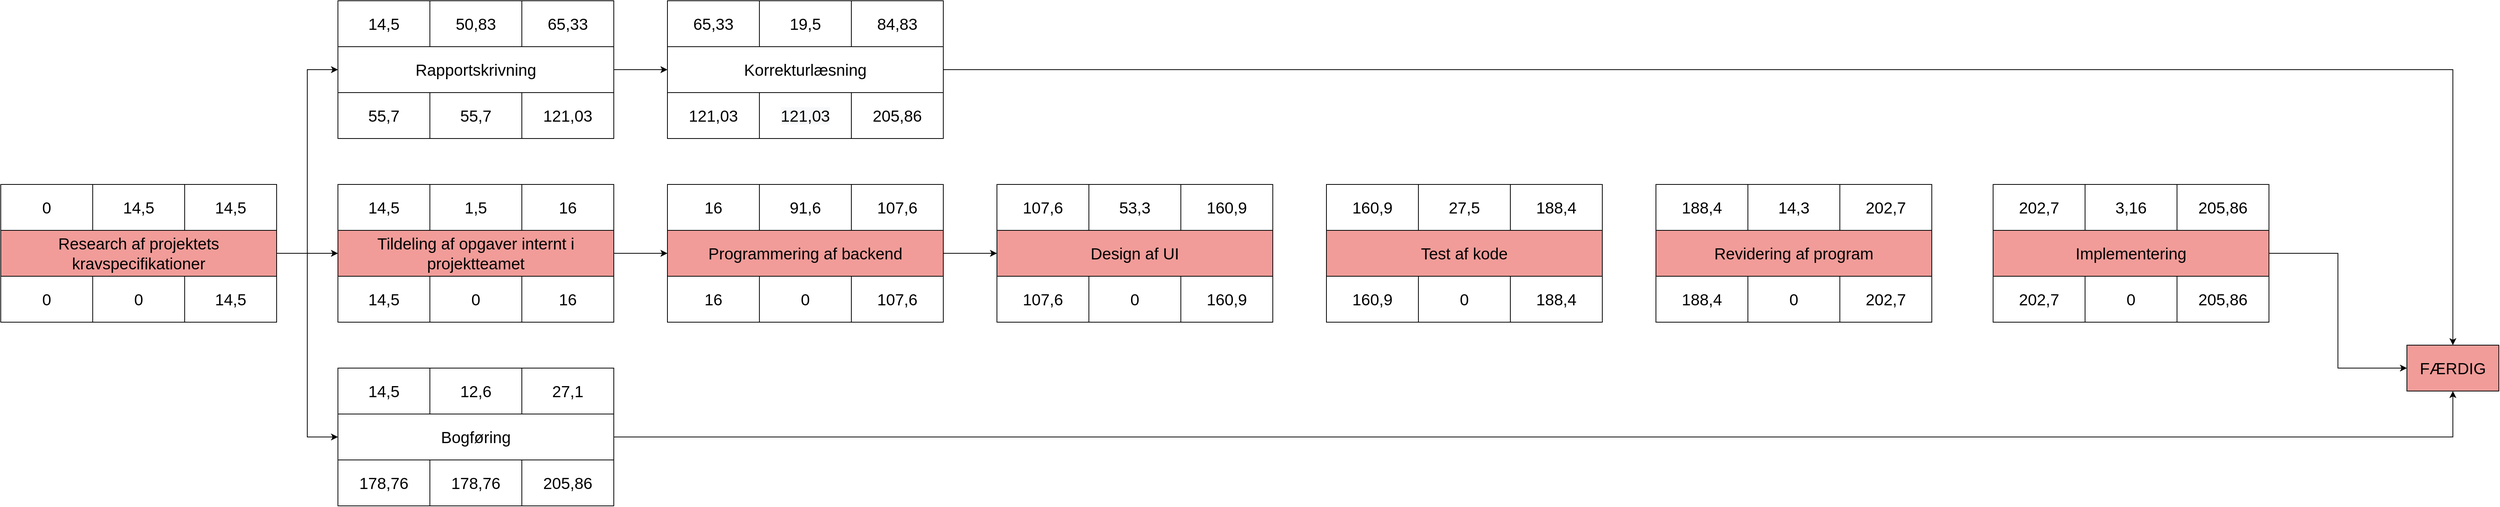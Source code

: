 <mxfile version="16.5.5" type="github">
  <diagram id="prtHgNgQTEPvFCAcTncT" name="Page-1">
    <mxGraphModel dx="862" dy="1696" grid="1" gridSize="10" guides="1" tooltips="1" connect="1" arrows="1" fold="1" page="1" pageScale="1" pageWidth="827" pageHeight="1169" math="0" shadow="0">
      <root>
        <mxCell id="0" />
        <mxCell id="1" parent="0" />
        <mxCell id="6QA2S5ETa-m4IwQLnoBM-4" value="&lt;font style=&quot;font-size: 21px&quot;&gt;0&lt;/font&gt;" style="rounded=0;whiteSpace=wrap;html=1;" parent="1" vertex="1">
          <mxGeometry x="40" y="140" width="120" height="60" as="geometry" />
        </mxCell>
        <mxCell id="6QA2S5ETa-m4IwQLnoBM-5" value="&lt;span style=&quot;font-size: 21px&quot;&gt;14,5&lt;/span&gt;" style="rounded=0;whiteSpace=wrap;html=1;" parent="1" vertex="1">
          <mxGeometry x="160" y="140" width="120" height="60" as="geometry" />
        </mxCell>
        <mxCell id="6QA2S5ETa-m4IwQLnoBM-33" value="" style="edgeStyle=orthogonalEdgeStyle;rounded=0;orthogonalLoop=1;jettySize=auto;html=1;fontSize=17;" parent="1" source="6QA2S5ETa-m4IwQLnoBM-6" target="6QA2S5ETa-m4IwQLnoBM-11" edge="1">
          <mxGeometry relative="1" as="geometry" />
        </mxCell>
        <mxCell id="6QA2S5ETa-m4IwQLnoBM-6" value="&lt;span style=&quot;font-size: 21px&quot;&gt;14,5&lt;/span&gt;" style="rounded=0;whiteSpace=wrap;html=1;" parent="1" vertex="1">
          <mxGeometry x="280" y="140" width="120" height="60" as="geometry" />
        </mxCell>
        <mxCell id="6QA2S5ETa-m4IwQLnoBM-106" style="edgeStyle=orthogonalEdgeStyle;rounded=0;orthogonalLoop=1;jettySize=auto;html=1;entryX=0;entryY=0.5;entryDx=0;entryDy=0;fontSize=21;" parent="1" source="6QA2S5ETa-m4IwQLnoBM-7" target="6QA2S5ETa-m4IwQLnoBM-15" edge="1">
          <mxGeometry relative="1" as="geometry" />
        </mxCell>
        <mxCell id="6QA2S5ETa-m4IwQLnoBM-107" style="edgeStyle=orthogonalEdgeStyle;rounded=0;orthogonalLoop=1;jettySize=auto;html=1;exitX=1;exitY=0.5;exitDx=0;exitDy=0;entryX=0;entryY=0.5;entryDx=0;entryDy=0;fontSize=21;" parent="1" source="6QA2S5ETa-m4IwQLnoBM-7" target="6QA2S5ETa-m4IwQLnoBM-58" edge="1">
          <mxGeometry relative="1" as="geometry">
            <Array as="points">
              <mxPoint x="440" y="230" />
              <mxPoint x="440" y="-10" />
            </Array>
          </mxGeometry>
        </mxCell>
        <mxCell id="6QA2S5ETa-m4IwQLnoBM-108" style="edgeStyle=orthogonalEdgeStyle;rounded=0;orthogonalLoop=1;jettySize=auto;html=1;exitX=1;exitY=0.5;exitDx=0;exitDy=0;entryX=0;entryY=0.5;entryDx=0;entryDy=0;fontSize=21;" parent="1" source="6QA2S5ETa-m4IwQLnoBM-7" target="6QA2S5ETa-m4IwQLnoBM-22" edge="1">
          <mxGeometry relative="1" as="geometry" />
        </mxCell>
        <mxCell id="6QA2S5ETa-m4IwQLnoBM-7" value="&lt;font style=&quot;font-size: 21px&quot;&gt;Research af projektets kravspecifikationer&lt;/font&gt;" style="rounded=0;whiteSpace=wrap;html=1;fillColor=#F19C99;" parent="1" vertex="1">
          <mxGeometry x="40" y="200" width="360" height="60" as="geometry" />
        </mxCell>
        <mxCell id="6QA2S5ETa-m4IwQLnoBM-9" value="&lt;span style=&quot;font-size: 21px&quot;&gt;0&lt;/span&gt;" style="rounded=0;whiteSpace=wrap;html=1;" parent="1" vertex="1">
          <mxGeometry x="40" y="260" width="120" height="60" as="geometry" />
        </mxCell>
        <mxCell id="6QA2S5ETa-m4IwQLnoBM-10" value="&lt;span style=&quot;font-size: 21px&quot;&gt;0&lt;/span&gt;" style="rounded=0;whiteSpace=wrap;html=1;" parent="1" vertex="1">
          <mxGeometry x="160" y="260" width="120" height="60" as="geometry" />
        </mxCell>
        <mxCell id="6QA2S5ETa-m4IwQLnoBM-11" value="&lt;span style=&quot;font-size: 21px&quot;&gt;14,5&lt;/span&gt;" style="rounded=0;whiteSpace=wrap;html=1;" parent="1" vertex="1">
          <mxGeometry x="280" y="260" width="120" height="60" as="geometry" />
        </mxCell>
        <mxCell id="6QA2S5ETa-m4IwQLnoBM-12" value="&lt;span style=&quot;font-size: 21px&quot;&gt;14,5&lt;/span&gt;" style="rounded=0;whiteSpace=wrap;html=1;" parent="1" vertex="1">
          <mxGeometry x="480" y="140" width="120" height="60" as="geometry" />
        </mxCell>
        <mxCell id="6QA2S5ETa-m4IwQLnoBM-13" value="&lt;span style=&quot;font-size: 21px&quot;&gt;1,5&lt;/span&gt;" style="rounded=0;whiteSpace=wrap;html=1;" parent="1" vertex="1">
          <mxGeometry x="600" y="140" width="120" height="60" as="geometry" />
        </mxCell>
        <mxCell id="6QA2S5ETa-m4IwQLnoBM-14" value="&lt;span style=&quot;font-size: 21px&quot;&gt;16&lt;/span&gt;" style="rounded=0;whiteSpace=wrap;html=1;" parent="1" vertex="1">
          <mxGeometry x="720" y="140" width="120" height="60" as="geometry" />
        </mxCell>
        <mxCell id="6QA2S5ETa-m4IwQLnoBM-109" style="edgeStyle=orthogonalEdgeStyle;rounded=0;orthogonalLoop=1;jettySize=auto;html=1;entryX=0;entryY=0.5;entryDx=0;entryDy=0;fontSize=21;" parent="1" source="6QA2S5ETa-m4IwQLnoBM-15" target="6QA2S5ETa-m4IwQLnoBM-29" edge="1">
          <mxGeometry relative="1" as="geometry" />
        </mxCell>
        <mxCell id="6QA2S5ETa-m4IwQLnoBM-15" value="&lt;font style=&quot;font-size: 21px&quot;&gt;Tildeling af opgaver internt i projektteamet&lt;/font&gt;" style="rounded=0;whiteSpace=wrap;html=1;fillColor=#F19C99;" parent="1" vertex="1">
          <mxGeometry x="480" y="200" width="360" height="60" as="geometry" />
        </mxCell>
        <mxCell id="6QA2S5ETa-m4IwQLnoBM-16" value="&lt;span style=&quot;font-size: 21px&quot;&gt;14,5&lt;/span&gt;" style="rounded=0;whiteSpace=wrap;html=1;" parent="1" vertex="1">
          <mxGeometry x="480" y="260" width="120" height="60" as="geometry" />
        </mxCell>
        <mxCell id="6QA2S5ETa-m4IwQLnoBM-17" value="&lt;span style=&quot;font-size: 21px&quot;&gt;0&lt;/span&gt;" style="rounded=0;whiteSpace=wrap;html=1;" parent="1" vertex="1">
          <mxGeometry x="600" y="260" width="120" height="60" as="geometry" />
        </mxCell>
        <mxCell id="6QA2S5ETa-m4IwQLnoBM-18" value="&lt;span style=&quot;font-size: 21px&quot;&gt;16&lt;/span&gt;" style="rounded=0;whiteSpace=wrap;html=1;" parent="1" vertex="1">
          <mxGeometry x="720" y="260" width="120" height="60" as="geometry" />
        </mxCell>
        <mxCell id="6QA2S5ETa-m4IwQLnoBM-19" value="&lt;span style=&quot;font-size: 21px&quot;&gt;14,5&lt;/span&gt;" style="rounded=0;whiteSpace=wrap;html=1;" parent="1" vertex="1">
          <mxGeometry x="480" y="380" width="120" height="60" as="geometry" />
        </mxCell>
        <mxCell id="6QA2S5ETa-m4IwQLnoBM-20" value="&lt;span style=&quot;font-size: 21px&quot;&gt;12,6&lt;/span&gt;" style="rounded=0;whiteSpace=wrap;html=1;" parent="1" vertex="1">
          <mxGeometry x="600" y="380" width="120" height="60" as="geometry" />
        </mxCell>
        <mxCell id="6QA2S5ETa-m4IwQLnoBM-21" value="&lt;span style=&quot;font-size: 21px&quot;&gt;27,1&lt;/span&gt;" style="rounded=0;whiteSpace=wrap;html=1;" parent="1" vertex="1">
          <mxGeometry x="720" y="380" width="120" height="60" as="geometry" />
        </mxCell>
        <mxCell id="6QA2S5ETa-m4IwQLnoBM-114" style="edgeStyle=orthogonalEdgeStyle;rounded=0;orthogonalLoop=1;jettySize=auto;html=1;entryX=0.5;entryY=1;entryDx=0;entryDy=0;fontSize=21;" parent="1" source="6QA2S5ETa-m4IwQLnoBM-22" target="6QA2S5ETa-m4IwQLnoBM-111" edge="1">
          <mxGeometry relative="1" as="geometry" />
        </mxCell>
        <mxCell id="6QA2S5ETa-m4IwQLnoBM-22" value="&lt;font style=&quot;font-size: 21px&quot;&gt;Bogføring&lt;/font&gt;" style="rounded=0;whiteSpace=wrap;html=1;" parent="1" vertex="1">
          <mxGeometry x="480" y="440" width="360" height="60" as="geometry" />
        </mxCell>
        <mxCell id="6QA2S5ETa-m4IwQLnoBM-23" value="&lt;span style=&quot;font-size: 21px&quot;&gt;178,76&lt;/span&gt;" style="rounded=0;whiteSpace=wrap;html=1;" parent="1" vertex="1">
          <mxGeometry x="480" y="500" width="120" height="60" as="geometry" />
        </mxCell>
        <mxCell id="6QA2S5ETa-m4IwQLnoBM-24" value="&lt;span style=&quot;font-size: 21px&quot;&gt;178,76&lt;/span&gt;" style="rounded=0;whiteSpace=wrap;html=1;" parent="1" vertex="1">
          <mxGeometry x="600" y="500" width="120" height="60" as="geometry" />
        </mxCell>
        <mxCell id="6QA2S5ETa-m4IwQLnoBM-25" value="&lt;span style=&quot;font-size: 21px&quot;&gt;205,86&lt;/span&gt;" style="rounded=0;whiteSpace=wrap;html=1;" parent="1" vertex="1">
          <mxGeometry x="720" y="500" width="120" height="60" as="geometry" />
        </mxCell>
        <mxCell id="6QA2S5ETa-m4IwQLnoBM-26" value="&lt;span style=&quot;font-size: 21px&quot;&gt;16&lt;/span&gt;" style="rounded=0;whiteSpace=wrap;html=1;" parent="1" vertex="1">
          <mxGeometry x="910" y="140" width="120" height="60" as="geometry" />
        </mxCell>
        <mxCell id="6QA2S5ETa-m4IwQLnoBM-27" value="&lt;span style=&quot;font-size: 21px&quot;&gt;91,6&lt;/span&gt;" style="rounded=0;whiteSpace=wrap;html=1;" parent="1" vertex="1">
          <mxGeometry x="1030" y="140" width="120" height="60" as="geometry" />
        </mxCell>
        <mxCell id="6QA2S5ETa-m4IwQLnoBM-28" value="&lt;span style=&quot;font-size: 21px&quot;&gt;107,6&lt;/span&gt;" style="rounded=0;whiteSpace=wrap;html=1;" parent="1" vertex="1">
          <mxGeometry x="1150" y="140" width="120" height="60" as="geometry" />
        </mxCell>
        <mxCell id="6QA2S5ETa-m4IwQLnoBM-110" style="edgeStyle=orthogonalEdgeStyle;rounded=0;orthogonalLoop=1;jettySize=auto;html=1;exitX=1;exitY=0.5;exitDx=0;exitDy=0;entryX=0;entryY=0.5;entryDx=0;entryDy=0;fontSize=21;" parent="1" source="6QA2S5ETa-m4IwQLnoBM-29" target="6QA2S5ETa-m4IwQLnoBM-87" edge="1">
          <mxGeometry relative="1" as="geometry" />
        </mxCell>
        <mxCell id="6QA2S5ETa-m4IwQLnoBM-29" value="&lt;font style=&quot;font-size: 21px&quot;&gt;Programmering af backend&lt;/font&gt;" style="rounded=0;whiteSpace=wrap;html=1;fillColor=#F19C99;" parent="1" vertex="1">
          <mxGeometry x="910" y="200" width="360" height="60" as="geometry" />
        </mxCell>
        <mxCell id="6QA2S5ETa-m4IwQLnoBM-30" value="&lt;span style=&quot;font-size: 21px&quot;&gt;16&lt;/span&gt;" style="rounded=0;whiteSpace=wrap;html=1;" parent="1" vertex="1">
          <mxGeometry x="910" y="260" width="120" height="60" as="geometry" />
        </mxCell>
        <mxCell id="6QA2S5ETa-m4IwQLnoBM-31" value="&lt;span style=&quot;font-size: 21px&quot;&gt;0&lt;/span&gt;" style="rounded=0;whiteSpace=wrap;html=1;" parent="1" vertex="1">
          <mxGeometry x="1030" y="260" width="120" height="60" as="geometry" />
        </mxCell>
        <mxCell id="6QA2S5ETa-m4IwQLnoBM-32" value="&lt;span style=&quot;font-size: 21px&quot;&gt;107,6&lt;/span&gt;" style="rounded=0;whiteSpace=wrap;html=1;" parent="1" vertex="1">
          <mxGeometry x="1150" y="260" width="120" height="60" as="geometry" />
        </mxCell>
        <mxCell id="6QA2S5ETa-m4IwQLnoBM-34" value="&lt;span style=&quot;font-size: 21px&quot;&gt;160,9&lt;/span&gt;" style="rounded=0;whiteSpace=wrap;html=1;" parent="1" vertex="1">
          <mxGeometry x="1770" y="140" width="120" height="60" as="geometry" />
        </mxCell>
        <mxCell id="6QA2S5ETa-m4IwQLnoBM-35" value="&lt;span style=&quot;font-size: 21px&quot;&gt;27,5&lt;/span&gt;" style="rounded=0;whiteSpace=wrap;html=1;" parent="1" vertex="1">
          <mxGeometry x="1890" y="140" width="120" height="60" as="geometry" />
        </mxCell>
        <mxCell id="6QA2S5ETa-m4IwQLnoBM-116" value="" style="edgeStyle=orthogonalEdgeStyle;rounded=0;orthogonalLoop=1;jettySize=auto;html=1;fontSize=21;" parent="1" source="6QA2S5ETa-m4IwQLnoBM-36" target="6QA2S5ETa-m4IwQLnoBM-40" edge="1">
          <mxGeometry relative="1" as="geometry" />
        </mxCell>
        <mxCell id="6QA2S5ETa-m4IwQLnoBM-36" value="&lt;span style=&quot;font-size: 21px&quot;&gt;188,4&lt;/span&gt;" style="rounded=0;whiteSpace=wrap;html=1;" parent="1" vertex="1">
          <mxGeometry x="2010" y="140" width="120" height="60" as="geometry" />
        </mxCell>
        <mxCell id="6QA2S5ETa-m4IwQLnoBM-37" value="&lt;font style=&quot;font-size: 21px&quot;&gt;Test af kode&lt;/font&gt;" style="rounded=0;whiteSpace=wrap;html=1;fillColor=#F19C99;" parent="1" vertex="1">
          <mxGeometry x="1770" y="200" width="360" height="60" as="geometry" />
        </mxCell>
        <mxCell id="6QA2S5ETa-m4IwQLnoBM-38" value="&lt;span style=&quot;font-size: 21px&quot;&gt;160,9&lt;/span&gt;" style="rounded=0;whiteSpace=wrap;html=1;" parent="1" vertex="1">
          <mxGeometry x="1770" y="260" width="120" height="60" as="geometry" />
        </mxCell>
        <mxCell id="6QA2S5ETa-m4IwQLnoBM-39" value="&lt;span style=&quot;font-size: 21px&quot;&gt;0&lt;/span&gt;" style="rounded=0;whiteSpace=wrap;html=1;" parent="1" vertex="1">
          <mxGeometry x="1890" y="260" width="120" height="60" as="geometry" />
        </mxCell>
        <mxCell id="6QA2S5ETa-m4IwQLnoBM-40" value="&lt;span style=&quot;font-size: 21px&quot;&gt;188,4&lt;/span&gt;" style="rounded=0;whiteSpace=wrap;html=1;" parent="1" vertex="1">
          <mxGeometry x="2010" y="260" width="120" height="60" as="geometry" />
        </mxCell>
        <mxCell id="6QA2S5ETa-m4IwQLnoBM-41" value="&lt;span style=&quot;font-size: 21px&quot;&gt;188,4&lt;/span&gt;" style="rounded=0;whiteSpace=wrap;html=1;" parent="1" vertex="1">
          <mxGeometry x="2200" y="140" width="120" height="60" as="geometry" />
        </mxCell>
        <mxCell id="6QA2S5ETa-m4IwQLnoBM-42" value="&lt;span style=&quot;font-size: 21px&quot;&gt;14,3&lt;/span&gt;" style="rounded=0;whiteSpace=wrap;html=1;" parent="1" vertex="1">
          <mxGeometry x="2320" y="140" width="120" height="60" as="geometry" />
        </mxCell>
        <mxCell id="6QA2S5ETa-m4IwQLnoBM-43" value="&lt;span style=&quot;font-size: 21px&quot;&gt;202,7&lt;/span&gt;" style="rounded=0;whiteSpace=wrap;html=1;" parent="1" vertex="1">
          <mxGeometry x="2440" y="140" width="120" height="60" as="geometry" />
        </mxCell>
        <mxCell id="6QA2S5ETa-m4IwQLnoBM-44" value="&lt;font style=&quot;font-size: 21px&quot;&gt;Revidering af program&lt;/font&gt;" style="rounded=0;whiteSpace=wrap;html=1;fillColor=#F19C99;" parent="1" vertex="1">
          <mxGeometry x="2200" y="200" width="360" height="60" as="geometry" />
        </mxCell>
        <mxCell id="6QA2S5ETa-m4IwQLnoBM-45" value="&lt;span style=&quot;font-size: 21px&quot;&gt;188,4&lt;/span&gt;" style="rounded=0;whiteSpace=wrap;html=1;" parent="1" vertex="1">
          <mxGeometry x="2200" y="260" width="120" height="60" as="geometry" />
        </mxCell>
        <mxCell id="6QA2S5ETa-m4IwQLnoBM-46" value="&lt;span style=&quot;font-size: 21px&quot;&gt;0&lt;/span&gt;" style="rounded=0;whiteSpace=wrap;html=1;" parent="1" vertex="1">
          <mxGeometry x="2320" y="260" width="120" height="60" as="geometry" />
        </mxCell>
        <mxCell id="6QA2S5ETa-m4IwQLnoBM-47" value="&lt;span style=&quot;font-size: 21px&quot;&gt;202,7&lt;/span&gt;" style="rounded=0;whiteSpace=wrap;html=1;" parent="1" vertex="1">
          <mxGeometry x="2440" y="260" width="120" height="60" as="geometry" />
        </mxCell>
        <mxCell id="6QA2S5ETa-m4IwQLnoBM-48" value="&lt;span style=&quot;font-size: 21px&quot;&gt;202,7&lt;/span&gt;" style="rounded=0;whiteSpace=wrap;html=1;" parent="1" vertex="1">
          <mxGeometry x="2640" y="140" width="120" height="60" as="geometry" />
        </mxCell>
        <mxCell id="6QA2S5ETa-m4IwQLnoBM-49" value="&lt;span style=&quot;font-size: 21px&quot;&gt;3,16&lt;/span&gt;" style="rounded=0;whiteSpace=wrap;html=1;" parent="1" vertex="1">
          <mxGeometry x="2760" y="140" width="120" height="60" as="geometry" />
        </mxCell>
        <mxCell id="6QA2S5ETa-m4IwQLnoBM-50" value="&lt;span style=&quot;font-size: 21px&quot;&gt;205,86&lt;/span&gt;" style="rounded=0;whiteSpace=wrap;html=1;" parent="1" vertex="1">
          <mxGeometry x="2880" y="140" width="120" height="60" as="geometry" />
        </mxCell>
        <mxCell id="6QA2S5ETa-m4IwQLnoBM-115" style="edgeStyle=orthogonalEdgeStyle;rounded=0;orthogonalLoop=1;jettySize=auto;html=1;entryX=0;entryY=0.5;entryDx=0;entryDy=0;fontSize=21;" parent="1" source="6QA2S5ETa-m4IwQLnoBM-51" target="6QA2S5ETa-m4IwQLnoBM-111" edge="1">
          <mxGeometry relative="1" as="geometry" />
        </mxCell>
        <mxCell id="6QA2S5ETa-m4IwQLnoBM-51" value="&lt;font style=&quot;font-size: 21px&quot;&gt;Implementering&lt;/font&gt;" style="rounded=0;whiteSpace=wrap;html=1;fillColor=#F19C99;" parent="1" vertex="1">
          <mxGeometry x="2640" y="200" width="360" height="60" as="geometry" />
        </mxCell>
        <mxCell id="6QA2S5ETa-m4IwQLnoBM-52" value="&lt;span style=&quot;font-size: 21px&quot;&gt;202,7&lt;/span&gt;" style="rounded=0;whiteSpace=wrap;html=1;" parent="1" vertex="1">
          <mxGeometry x="2640" y="260" width="120" height="60" as="geometry" />
        </mxCell>
        <mxCell id="6QA2S5ETa-m4IwQLnoBM-53" value="&lt;span style=&quot;font-size: 21px&quot;&gt;0&lt;/span&gt;" style="rounded=0;whiteSpace=wrap;html=1;" parent="1" vertex="1">
          <mxGeometry x="2760" y="260" width="120" height="60" as="geometry" />
        </mxCell>
        <mxCell id="6QA2S5ETa-m4IwQLnoBM-54" value="&lt;span style=&quot;font-size: 21px&quot;&gt;205,86&lt;/span&gt;" style="rounded=0;whiteSpace=wrap;html=1;" parent="1" vertex="1">
          <mxGeometry x="2880" y="260" width="120" height="60" as="geometry" />
        </mxCell>
        <mxCell id="6QA2S5ETa-m4IwQLnoBM-55" value="&lt;span style=&quot;font-size: 21px&quot;&gt;14,5&lt;/span&gt;" style="rounded=0;whiteSpace=wrap;html=1;" parent="1" vertex="1">
          <mxGeometry x="480" y="-100" width="120" height="60" as="geometry" />
        </mxCell>
        <mxCell id="6QA2S5ETa-m4IwQLnoBM-56" value="&lt;span style=&quot;font-size: 21px&quot;&gt;50,83&lt;/span&gt;" style="rounded=0;whiteSpace=wrap;html=1;" parent="1" vertex="1">
          <mxGeometry x="600" y="-100" width="120" height="60" as="geometry" />
        </mxCell>
        <mxCell id="6QA2S5ETa-m4IwQLnoBM-57" value="&lt;span style=&quot;font-size: 21px&quot;&gt;65,33&lt;/span&gt;" style="rounded=0;whiteSpace=wrap;html=1;" parent="1" vertex="1">
          <mxGeometry x="720" y="-100" width="120" height="60" as="geometry" />
        </mxCell>
        <mxCell id="6QA2S5ETa-m4IwQLnoBM-105" style="edgeStyle=orthogonalEdgeStyle;rounded=0;orthogonalLoop=1;jettySize=auto;html=1;entryX=0;entryY=0.5;entryDx=0;entryDy=0;fontSize=21;" parent="1" source="6QA2S5ETa-m4IwQLnoBM-58" target="6QA2S5ETa-m4IwQLnoBM-94" edge="1">
          <mxGeometry relative="1" as="geometry" />
        </mxCell>
        <mxCell id="6QA2S5ETa-m4IwQLnoBM-58" value="&lt;font style=&quot;font-size: 21px&quot;&gt;Rapportskrivning&lt;/font&gt;" style="rounded=0;whiteSpace=wrap;html=1;" parent="1" vertex="1">
          <mxGeometry x="480" y="-40" width="360" height="60" as="geometry" />
        </mxCell>
        <mxCell id="6QA2S5ETa-m4IwQLnoBM-59" value="&lt;span style=&quot;font-family: &amp;#34;helvetica&amp;#34; ; font-size: 21px&quot;&gt;55,7&lt;/span&gt;" style="rounded=0;whiteSpace=wrap;html=1;" parent="1" vertex="1">
          <mxGeometry x="480" y="20" width="120" height="60" as="geometry" />
        </mxCell>
        <mxCell id="6QA2S5ETa-m4IwQLnoBM-60" value="&lt;font face=&quot;helvetica&quot;&gt;&lt;span style=&quot;font-size: 21px&quot;&gt;55,7&lt;/span&gt;&lt;/font&gt;" style="rounded=0;whiteSpace=wrap;html=1;" parent="1" vertex="1">
          <mxGeometry x="600" y="20" width="120" height="60" as="geometry" />
        </mxCell>
        <mxCell id="6QA2S5ETa-m4IwQLnoBM-61" value="&lt;span style=&quot;font-family: &amp;#34;helvetica&amp;#34; ; font-size: 21px&quot;&gt;121,03&lt;/span&gt;" style="rounded=0;whiteSpace=wrap;html=1;" parent="1" vertex="1">
          <mxGeometry x="720" y="20" width="120" height="60" as="geometry" />
        </mxCell>
        <mxCell id="6QA2S5ETa-m4IwQLnoBM-84" value="&lt;span style=&quot;font-size: 21px&quot;&gt;107,6&lt;/span&gt;" style="rounded=0;whiteSpace=wrap;html=1;" parent="1" vertex="1">
          <mxGeometry x="1340" y="140" width="120" height="60" as="geometry" />
        </mxCell>
        <mxCell id="6QA2S5ETa-m4IwQLnoBM-85" value="&lt;span style=&quot;font-size: 21px&quot;&gt;53,3&lt;/span&gt;" style="rounded=0;whiteSpace=wrap;html=1;" parent="1" vertex="1">
          <mxGeometry x="1460" y="140" width="120" height="60" as="geometry" />
        </mxCell>
        <mxCell id="6QA2S5ETa-m4IwQLnoBM-86" value="&lt;span style=&quot;font-size: 21px&quot;&gt;160,9&lt;/span&gt;" style="rounded=0;whiteSpace=wrap;html=1;" parent="1" vertex="1">
          <mxGeometry x="1580" y="140" width="120" height="60" as="geometry" />
        </mxCell>
        <mxCell id="6QA2S5ETa-m4IwQLnoBM-87" value="&lt;font style=&quot;font-size: 21px&quot;&gt;Design af UI&lt;/font&gt;" style="rounded=0;whiteSpace=wrap;html=1;fillColor=#F19C99;" parent="1" vertex="1">
          <mxGeometry x="1340" y="200" width="360" height="60" as="geometry" />
        </mxCell>
        <mxCell id="6QA2S5ETa-m4IwQLnoBM-88" value="&lt;span style=&quot;font-size: 21px&quot;&gt;107,6&lt;/span&gt;" style="rounded=0;whiteSpace=wrap;html=1;" parent="1" vertex="1">
          <mxGeometry x="1340" y="260" width="120" height="60" as="geometry" />
        </mxCell>
        <mxCell id="6QA2S5ETa-m4IwQLnoBM-89" value="&lt;span style=&quot;font-size: 21px&quot;&gt;0&lt;/span&gt;" style="rounded=0;whiteSpace=wrap;html=1;" parent="1" vertex="1">
          <mxGeometry x="1460" y="260" width="120" height="60" as="geometry" />
        </mxCell>
        <mxCell id="6QA2S5ETa-m4IwQLnoBM-90" value="&lt;span style=&quot;font-size: 21px&quot;&gt;160,9&lt;/span&gt;" style="rounded=0;whiteSpace=wrap;html=1;" parent="1" vertex="1">
          <mxGeometry x="1580" y="260" width="120" height="60" as="geometry" />
        </mxCell>
        <mxCell id="6QA2S5ETa-m4IwQLnoBM-91" value="&lt;span style=&quot;font-size: 21px&quot;&gt;65,33&lt;/span&gt;" style="rounded=0;whiteSpace=wrap;html=1;" parent="1" vertex="1">
          <mxGeometry x="910" y="-100" width="120" height="60" as="geometry" />
        </mxCell>
        <mxCell id="6QA2S5ETa-m4IwQLnoBM-92" value="&lt;span style=&quot;font-size: 21px&quot;&gt;19,5&lt;/span&gt;" style="rounded=0;whiteSpace=wrap;html=1;" parent="1" vertex="1">
          <mxGeometry x="1030" y="-100" width="120" height="60" as="geometry" />
        </mxCell>
        <mxCell id="6QA2S5ETa-m4IwQLnoBM-93" value="&lt;span style=&quot;font-size: 21px&quot;&gt;84,83&lt;/span&gt;" style="rounded=0;whiteSpace=wrap;html=1;" parent="1" vertex="1">
          <mxGeometry x="1150" y="-100" width="120" height="60" as="geometry" />
        </mxCell>
        <mxCell id="6QA2S5ETa-m4IwQLnoBM-113" style="edgeStyle=orthogonalEdgeStyle;rounded=0;orthogonalLoop=1;jettySize=auto;html=1;fontSize=21;" parent="1" source="6QA2S5ETa-m4IwQLnoBM-94" target="6QA2S5ETa-m4IwQLnoBM-111" edge="1">
          <mxGeometry relative="1" as="geometry" />
        </mxCell>
        <mxCell id="6QA2S5ETa-m4IwQLnoBM-94" value="&lt;font style=&quot;font-size: 21px&quot;&gt;Korrekturlæsning&lt;/font&gt;" style="rounded=0;whiteSpace=wrap;html=1;" parent="1" vertex="1">
          <mxGeometry x="910" y="-40" width="360" height="60" as="geometry" />
        </mxCell>
        <mxCell id="6QA2S5ETa-m4IwQLnoBM-95" value="&lt;span style=&quot;font-family: &amp;#34;helvetica&amp;#34; ; font-size: 21px&quot;&gt;121,03&lt;/span&gt;" style="rounded=0;whiteSpace=wrap;html=1;" parent="1" vertex="1">
          <mxGeometry x="910" y="20" width="120" height="60" as="geometry" />
        </mxCell>
        <mxCell id="6QA2S5ETa-m4IwQLnoBM-96" value="&lt;span style=&quot;color: rgb(0 , 0 , 0) ; font-family: &amp;#34;helvetica&amp;#34; ; font-size: 21px ; font-style: normal ; font-weight: normal ; letter-spacing: normal ; text-align: center ; text-indent: 0px ; text-transform: none ; word-spacing: 0px ; background-color: rgb(248 , 249 , 250) ; text-decoration: none ; display: inline ; float: none&quot;&gt;121,03&lt;/span&gt;" style="rounded=0;whiteSpace=wrap;html=1;" parent="1" vertex="1">
          <mxGeometry x="1030" y="20" width="120" height="60" as="geometry" />
        </mxCell>
        <mxCell id="6QA2S5ETa-m4IwQLnoBM-97" value="&lt;span style=&quot;font-size: 21px&quot;&gt;205,86&lt;/span&gt;" style="rounded=0;whiteSpace=wrap;html=1;" parent="1" vertex="1">
          <mxGeometry x="1150" y="20" width="120" height="60" as="geometry" />
        </mxCell>
        <mxCell id="6QA2S5ETa-m4IwQLnoBM-111" value="FÆRDIG" style="rounded=0;whiteSpace=wrap;html=1;fontSize=21;fillColor=#F19C99;" parent="1" vertex="1">
          <mxGeometry x="3180" y="350" width="120" height="60" as="geometry" />
        </mxCell>
      </root>
    </mxGraphModel>
  </diagram>
</mxfile>

